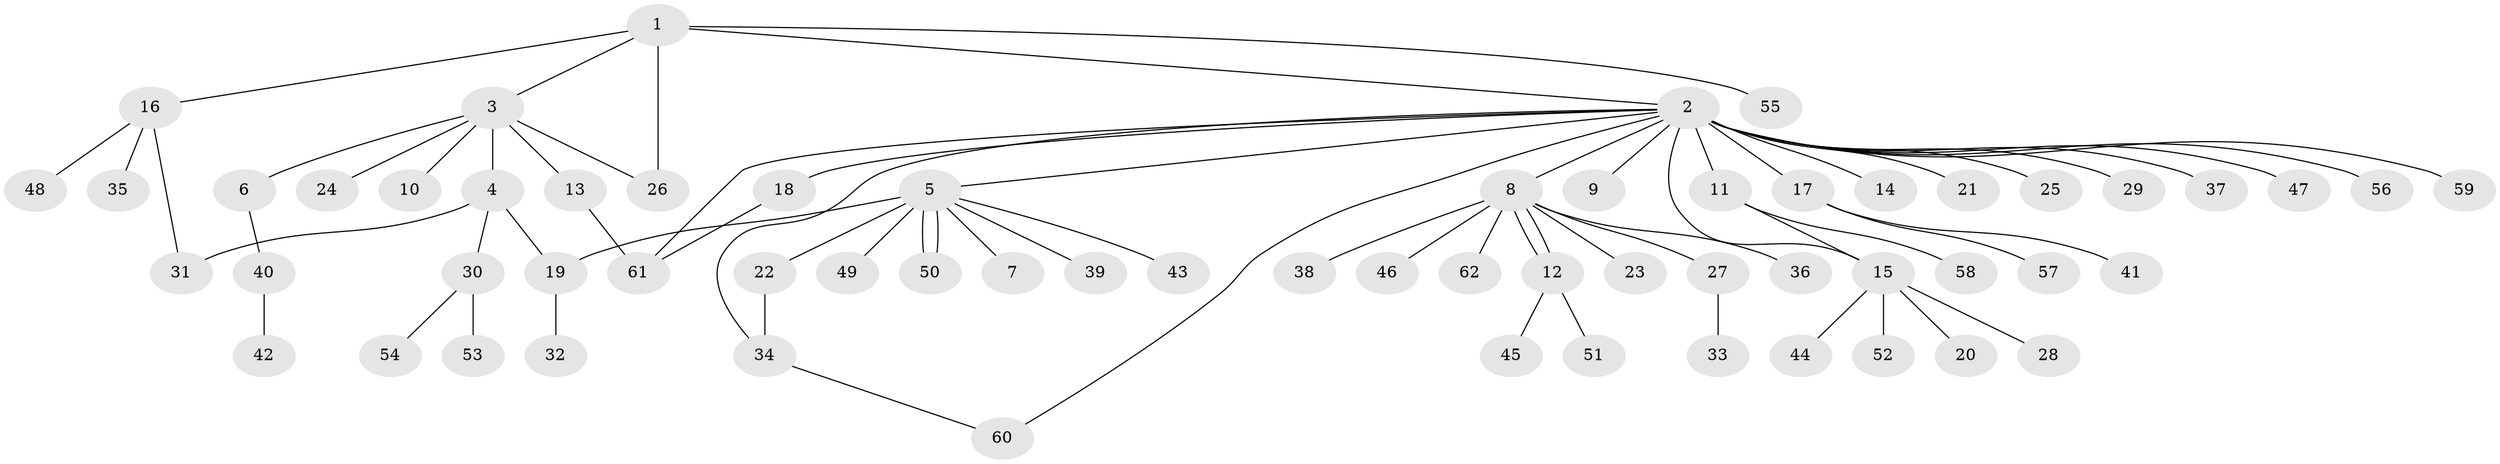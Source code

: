 // Generated by graph-tools (version 1.1) at 2025/14/03/09/25 04:14:23]
// undirected, 62 vertices, 71 edges
graph export_dot {
graph [start="1"]
  node [color=gray90,style=filled];
  1;
  2;
  3;
  4;
  5;
  6;
  7;
  8;
  9;
  10;
  11;
  12;
  13;
  14;
  15;
  16;
  17;
  18;
  19;
  20;
  21;
  22;
  23;
  24;
  25;
  26;
  27;
  28;
  29;
  30;
  31;
  32;
  33;
  34;
  35;
  36;
  37;
  38;
  39;
  40;
  41;
  42;
  43;
  44;
  45;
  46;
  47;
  48;
  49;
  50;
  51;
  52;
  53;
  54;
  55;
  56;
  57;
  58;
  59;
  60;
  61;
  62;
  1 -- 2;
  1 -- 3;
  1 -- 16;
  1 -- 26;
  1 -- 55;
  2 -- 5;
  2 -- 8;
  2 -- 9;
  2 -- 11;
  2 -- 14;
  2 -- 15;
  2 -- 17;
  2 -- 18;
  2 -- 21;
  2 -- 25;
  2 -- 29;
  2 -- 34;
  2 -- 37;
  2 -- 47;
  2 -- 56;
  2 -- 59;
  2 -- 60;
  2 -- 61;
  3 -- 4;
  3 -- 6;
  3 -- 10;
  3 -- 13;
  3 -- 24;
  3 -- 26;
  4 -- 19;
  4 -- 30;
  4 -- 31;
  5 -- 7;
  5 -- 19;
  5 -- 22;
  5 -- 39;
  5 -- 43;
  5 -- 49;
  5 -- 50;
  5 -- 50;
  6 -- 40;
  8 -- 12;
  8 -- 12;
  8 -- 23;
  8 -- 27;
  8 -- 36;
  8 -- 38;
  8 -- 46;
  8 -- 62;
  11 -- 15;
  11 -- 58;
  12 -- 45;
  12 -- 51;
  13 -- 61;
  15 -- 20;
  15 -- 28;
  15 -- 44;
  15 -- 52;
  16 -- 31;
  16 -- 35;
  16 -- 48;
  17 -- 41;
  17 -- 57;
  18 -- 61;
  19 -- 32;
  22 -- 34;
  27 -- 33;
  30 -- 53;
  30 -- 54;
  34 -- 60;
  40 -- 42;
}
